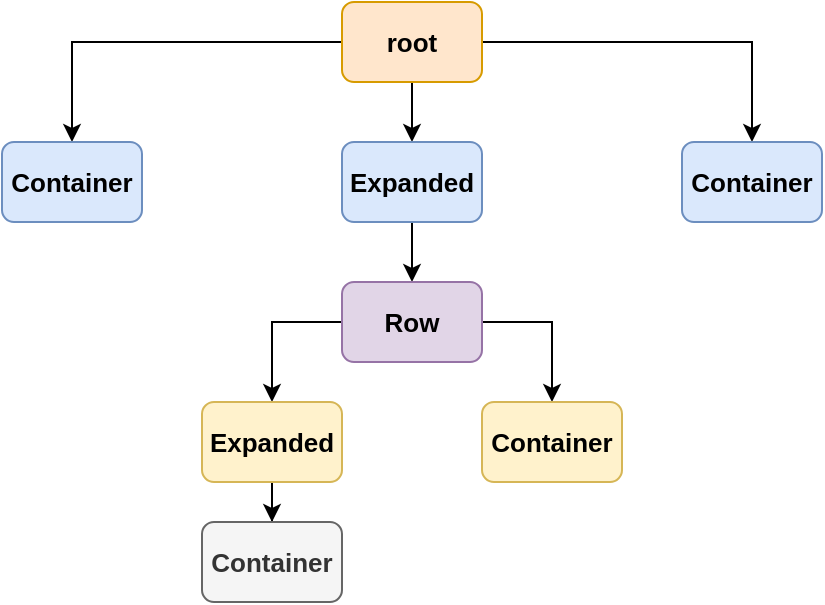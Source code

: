<mxfile version="13.6.0" type="github">
  <diagram id="p682-G80JZXrCf7-PKz_" name="Page-1">
    <mxGraphModel dx="866" dy="433" grid="1" gridSize="10" guides="1" tooltips="1" connect="1" arrows="1" fold="1" page="1" pageScale="1" pageWidth="850" pageHeight="1100" math="0" shadow="0">
      <root>
        <mxCell id="0" />
        <mxCell id="1" parent="0" />
        <mxCell id="TjJI8a_OsG8qUfzF8PUW-7" style="edgeStyle=orthogonalEdgeStyle;rounded=0;orthogonalLoop=1;jettySize=auto;html=1;" parent="1" source="TjJI8a_OsG8qUfzF8PUW-1" target="TjJI8a_OsG8qUfzF8PUW-2" edge="1">
          <mxGeometry relative="1" as="geometry" />
        </mxCell>
        <mxCell id="TjJI8a_OsG8qUfzF8PUW-8" style="edgeStyle=orthogonalEdgeStyle;rounded=0;orthogonalLoop=1;jettySize=auto;html=1;entryX=0.5;entryY=0;entryDx=0;entryDy=0;" parent="1" source="TjJI8a_OsG8qUfzF8PUW-1" target="TjJI8a_OsG8qUfzF8PUW-3" edge="1">
          <mxGeometry relative="1" as="geometry" />
        </mxCell>
        <mxCell id="TjJI8a_OsG8qUfzF8PUW-13" style="edgeStyle=orthogonalEdgeStyle;rounded=0;orthogonalLoop=1;jettySize=auto;html=1;entryX=0.5;entryY=0;entryDx=0;entryDy=0;" parent="1" source="TjJI8a_OsG8qUfzF8PUW-1" target="TjJI8a_OsG8qUfzF8PUW-12" edge="1">
          <mxGeometry relative="1" as="geometry" />
        </mxCell>
        <mxCell id="TjJI8a_OsG8qUfzF8PUW-1" value="root" style="rounded=1;whiteSpace=wrap;html=1;fillColor=#ffe6cc;strokeColor=#d79b00;fontSize=13;fontStyle=1" parent="1" vertex="1">
          <mxGeometry x="450" y="230" width="70" height="40" as="geometry" />
        </mxCell>
        <mxCell id="TjJI8a_OsG8qUfzF8PUW-2" value="Container" style="rounded=1;whiteSpace=wrap;html=1;fillColor=#dae8fc;strokeColor=#6c8ebf;fontSize=13;fontStyle=1" parent="1" vertex="1">
          <mxGeometry x="280" y="300" width="70" height="40" as="geometry" />
        </mxCell>
        <mxCell id="TjJI8a_OsG8qUfzF8PUW-16" value="" style="edgeStyle=orthogonalEdgeStyle;rounded=0;orthogonalLoop=1;jettySize=auto;html=1;fontSize=13;" parent="1" source="TjJI8a_OsG8qUfzF8PUW-3" target="TjJI8a_OsG8qUfzF8PUW-4" edge="1">
          <mxGeometry relative="1" as="geometry" />
        </mxCell>
        <mxCell id="TjJI8a_OsG8qUfzF8PUW-3" value="Expanded" style="rounded=1;whiteSpace=wrap;html=1;fillColor=#dae8fc;strokeColor=#6c8ebf;fontSize=13;fontStyle=1" parent="1" vertex="1">
          <mxGeometry x="450" y="300" width="70" height="40" as="geometry" />
        </mxCell>
        <mxCell id="TjJI8a_OsG8qUfzF8PUW-14" style="edgeStyle=orthogonalEdgeStyle;rounded=0;orthogonalLoop=1;jettySize=auto;html=1;entryX=0.5;entryY=0;entryDx=0;entryDy=0;fontSize=13;" parent="1" source="TjJI8a_OsG8qUfzF8PUW-4" target="TjJI8a_OsG8qUfzF8PUW-5" edge="1">
          <mxGeometry relative="1" as="geometry">
            <Array as="points">
              <mxPoint x="415" y="390" />
            </Array>
          </mxGeometry>
        </mxCell>
        <mxCell id="TjJI8a_OsG8qUfzF8PUW-15" style="edgeStyle=orthogonalEdgeStyle;rounded=0;orthogonalLoop=1;jettySize=auto;html=1;entryX=0.5;entryY=0;entryDx=0;entryDy=0;fontSize=13;" parent="1" source="TjJI8a_OsG8qUfzF8PUW-4" target="TjJI8a_OsG8qUfzF8PUW-6" edge="1">
          <mxGeometry relative="1" as="geometry">
            <Array as="points">
              <mxPoint x="555" y="390" />
            </Array>
          </mxGeometry>
        </mxCell>
        <mxCell id="TjJI8a_OsG8qUfzF8PUW-4" value="Row" style="rounded=1;whiteSpace=wrap;html=1;fillColor=#e1d5e7;strokeColor=#9673a6;fontSize=13;fontStyle=1" parent="1" vertex="1">
          <mxGeometry x="450" y="370" width="70" height="40" as="geometry" />
        </mxCell>
        <mxCell id="TjJI8a_OsG8qUfzF8PUW-18" value="" style="edgeStyle=orthogonalEdgeStyle;rounded=0;orthogonalLoop=1;jettySize=auto;html=1;fontSize=13;" parent="1" source="TjJI8a_OsG8qUfzF8PUW-5" target="TjJI8a_OsG8qUfzF8PUW-17" edge="1">
          <mxGeometry relative="1" as="geometry" />
        </mxCell>
        <mxCell id="TjJI8a_OsG8qUfzF8PUW-5" value="Expanded" style="rounded=1;whiteSpace=wrap;html=1;fillColor=#fff2cc;strokeColor=#d6b656;fontSize=13;fontStyle=1" parent="1" vertex="1">
          <mxGeometry x="380" y="430" width="70" height="40" as="geometry" />
        </mxCell>
        <mxCell id="TjJI8a_OsG8qUfzF8PUW-6" value="Container" style="rounded=1;whiteSpace=wrap;html=1;fillColor=#fff2cc;strokeColor=#d6b656;fontSize=13;fontStyle=1" parent="1" vertex="1">
          <mxGeometry x="520" y="430" width="70" height="40" as="geometry" />
        </mxCell>
        <mxCell id="TjJI8a_OsG8qUfzF8PUW-12" value="Container" style="rounded=1;whiteSpace=wrap;html=1;fillColor=#dae8fc;strokeColor=#6c8ebf;fontSize=13;fontStyle=1" parent="1" vertex="1">
          <mxGeometry x="620" y="300" width="70" height="40" as="geometry" />
        </mxCell>
        <mxCell id="TjJI8a_OsG8qUfzF8PUW-17" value="Container" style="rounded=1;whiteSpace=wrap;html=1;fillColor=#f5f5f5;strokeColor=#666666;fontColor=#333333;fontSize=13;fontStyle=1" parent="1" vertex="1">
          <mxGeometry x="380" y="490" width="70" height="40" as="geometry" />
        </mxCell>
      </root>
    </mxGraphModel>
  </diagram>
</mxfile>
